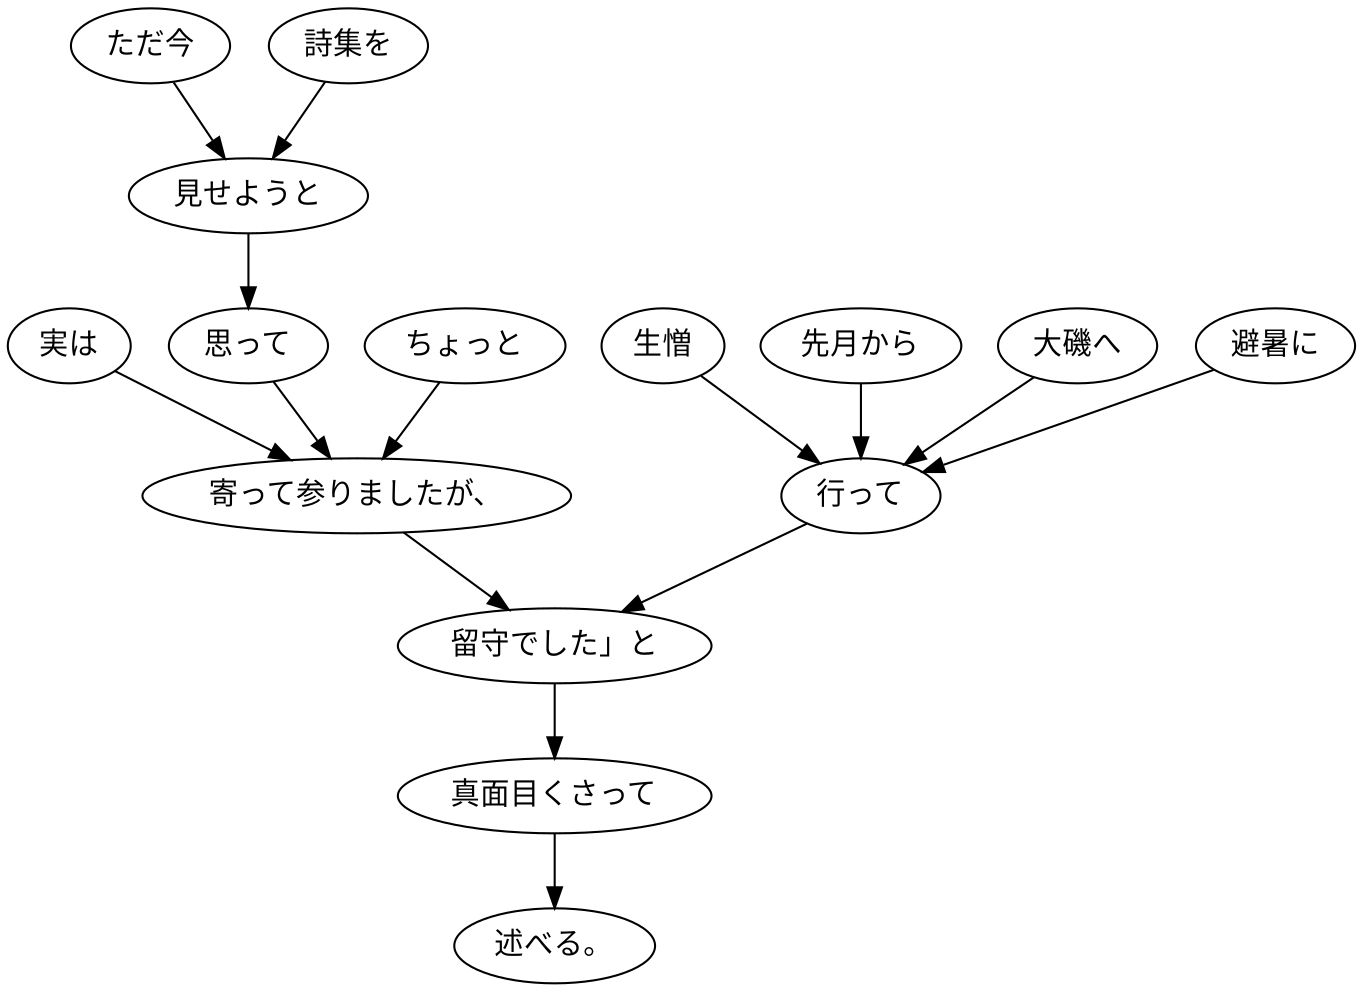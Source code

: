 digraph graph3820 {
	node0 [label="実は"];
	node1 [label="ただ今"];
	node2 [label="詩集を"];
	node3 [label="見せようと"];
	node4 [label="思って"];
	node5 [label="ちょっと"];
	node6 [label="寄って参りましたが、"];
	node7 [label="生憎"];
	node8 [label="先月から"];
	node9 [label="大磯へ"];
	node10 [label="避暑に"];
	node11 [label="行って"];
	node12 [label="留守でした」と"];
	node13 [label="真面目くさって"];
	node14 [label="述べる。"];
	node0 -> node6;
	node1 -> node3;
	node2 -> node3;
	node3 -> node4;
	node4 -> node6;
	node5 -> node6;
	node6 -> node12;
	node7 -> node11;
	node8 -> node11;
	node9 -> node11;
	node10 -> node11;
	node11 -> node12;
	node12 -> node13;
	node13 -> node14;
}

